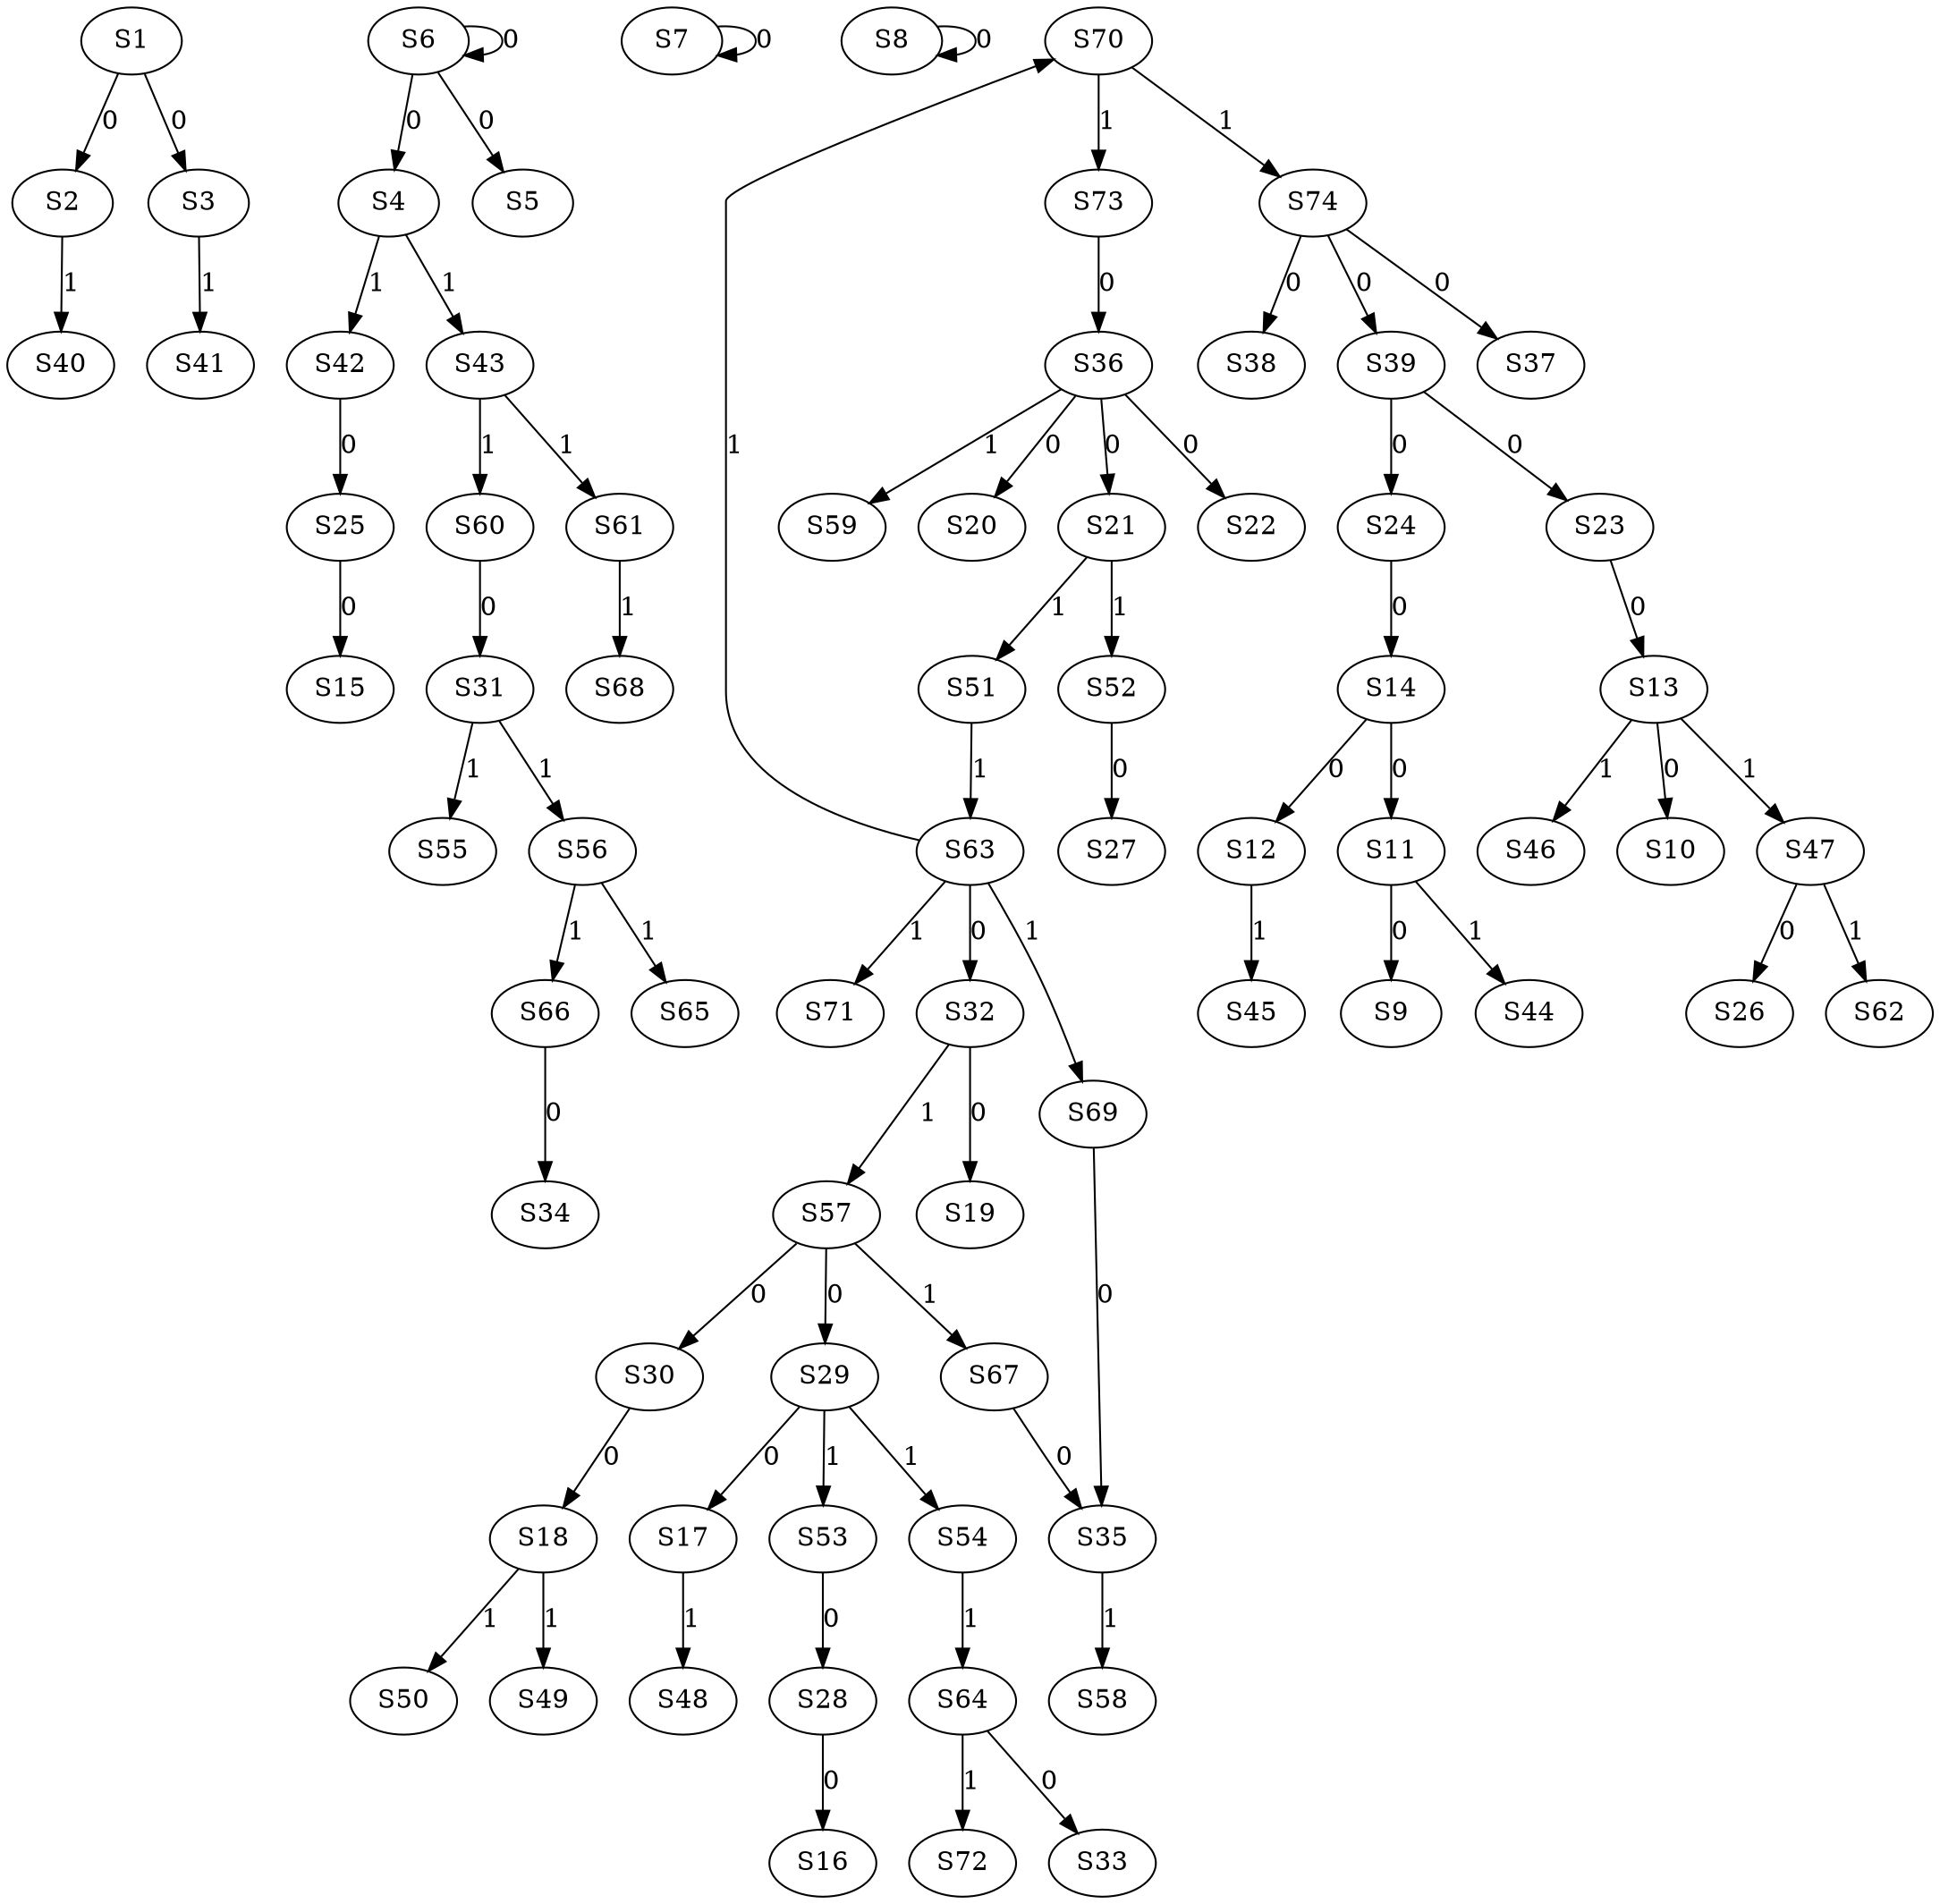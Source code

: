 strict digraph {
	S1 -> S2 [ label = 0 ];
	S1 -> S3 [ label = 0 ];
	S6 -> S4 [ label = 0 ];
	S6 -> S5 [ label = 0 ];
	S6 -> S6 [ label = 0 ];
	S7 -> S7 [ label = 0 ];
	S8 -> S8 [ label = 0 ];
	S11 -> S9 [ label = 0 ];
	S13 -> S10 [ label = 0 ];
	S14 -> S11 [ label = 0 ];
	S14 -> S12 [ label = 0 ];
	S23 -> S13 [ label = 0 ];
	S24 -> S14 [ label = 0 ];
	S25 -> S15 [ label = 0 ];
	S28 -> S16 [ label = 0 ];
	S29 -> S17 [ label = 0 ];
	S30 -> S18 [ label = 0 ];
	S32 -> S19 [ label = 0 ];
	S36 -> S20 [ label = 0 ];
	S36 -> S21 [ label = 0 ];
	S36 -> S22 [ label = 0 ];
	S39 -> S23 [ label = 0 ];
	S39 -> S24 [ label = 0 ];
	S42 -> S25 [ label = 0 ];
	S47 -> S26 [ label = 0 ];
	S52 -> S27 [ label = 0 ];
	S53 -> S28 [ label = 0 ];
	S57 -> S29 [ label = 0 ];
	S57 -> S30 [ label = 0 ];
	S60 -> S31 [ label = 0 ];
	S63 -> S32 [ label = 0 ];
	S64 -> S33 [ label = 0 ];
	S66 -> S34 [ label = 0 ];
	S67 -> S35 [ label = 0 ];
	S73 -> S36 [ label = 0 ];
	S74 -> S37 [ label = 0 ];
	S74 -> S38 [ label = 0 ];
	S74 -> S39 [ label = 0 ];
	S2 -> S40 [ label = 1 ];
	S3 -> S41 [ label = 1 ];
	S4 -> S42 [ label = 1 ];
	S4 -> S43 [ label = 1 ];
	S11 -> S44 [ label = 1 ];
	S12 -> S45 [ label = 1 ];
	S13 -> S46 [ label = 1 ];
	S13 -> S47 [ label = 1 ];
	S17 -> S48 [ label = 1 ];
	S18 -> S49 [ label = 1 ];
	S18 -> S50 [ label = 1 ];
	S21 -> S51 [ label = 1 ];
	S21 -> S52 [ label = 1 ];
	S29 -> S53 [ label = 1 ];
	S29 -> S54 [ label = 1 ];
	S31 -> S55 [ label = 1 ];
	S31 -> S56 [ label = 1 ];
	S32 -> S57 [ label = 1 ];
	S35 -> S58 [ label = 1 ];
	S36 -> S59 [ label = 1 ];
	S43 -> S60 [ label = 1 ];
	S43 -> S61 [ label = 1 ];
	S47 -> S62 [ label = 1 ];
	S51 -> S63 [ label = 1 ];
	S54 -> S64 [ label = 1 ];
	S56 -> S65 [ label = 1 ];
	S56 -> S66 [ label = 1 ];
	S57 -> S67 [ label = 1 ];
	S61 -> S68 [ label = 1 ];
	S63 -> S69 [ label = 1 ];
	S63 -> S70 [ label = 1 ];
	S63 -> S71 [ label = 1 ];
	S64 -> S72 [ label = 1 ];
	S70 -> S73 [ label = 1 ];
	S70 -> S74 [ label = 1 ];
	S69 -> S35 [ label = 0 ];
}